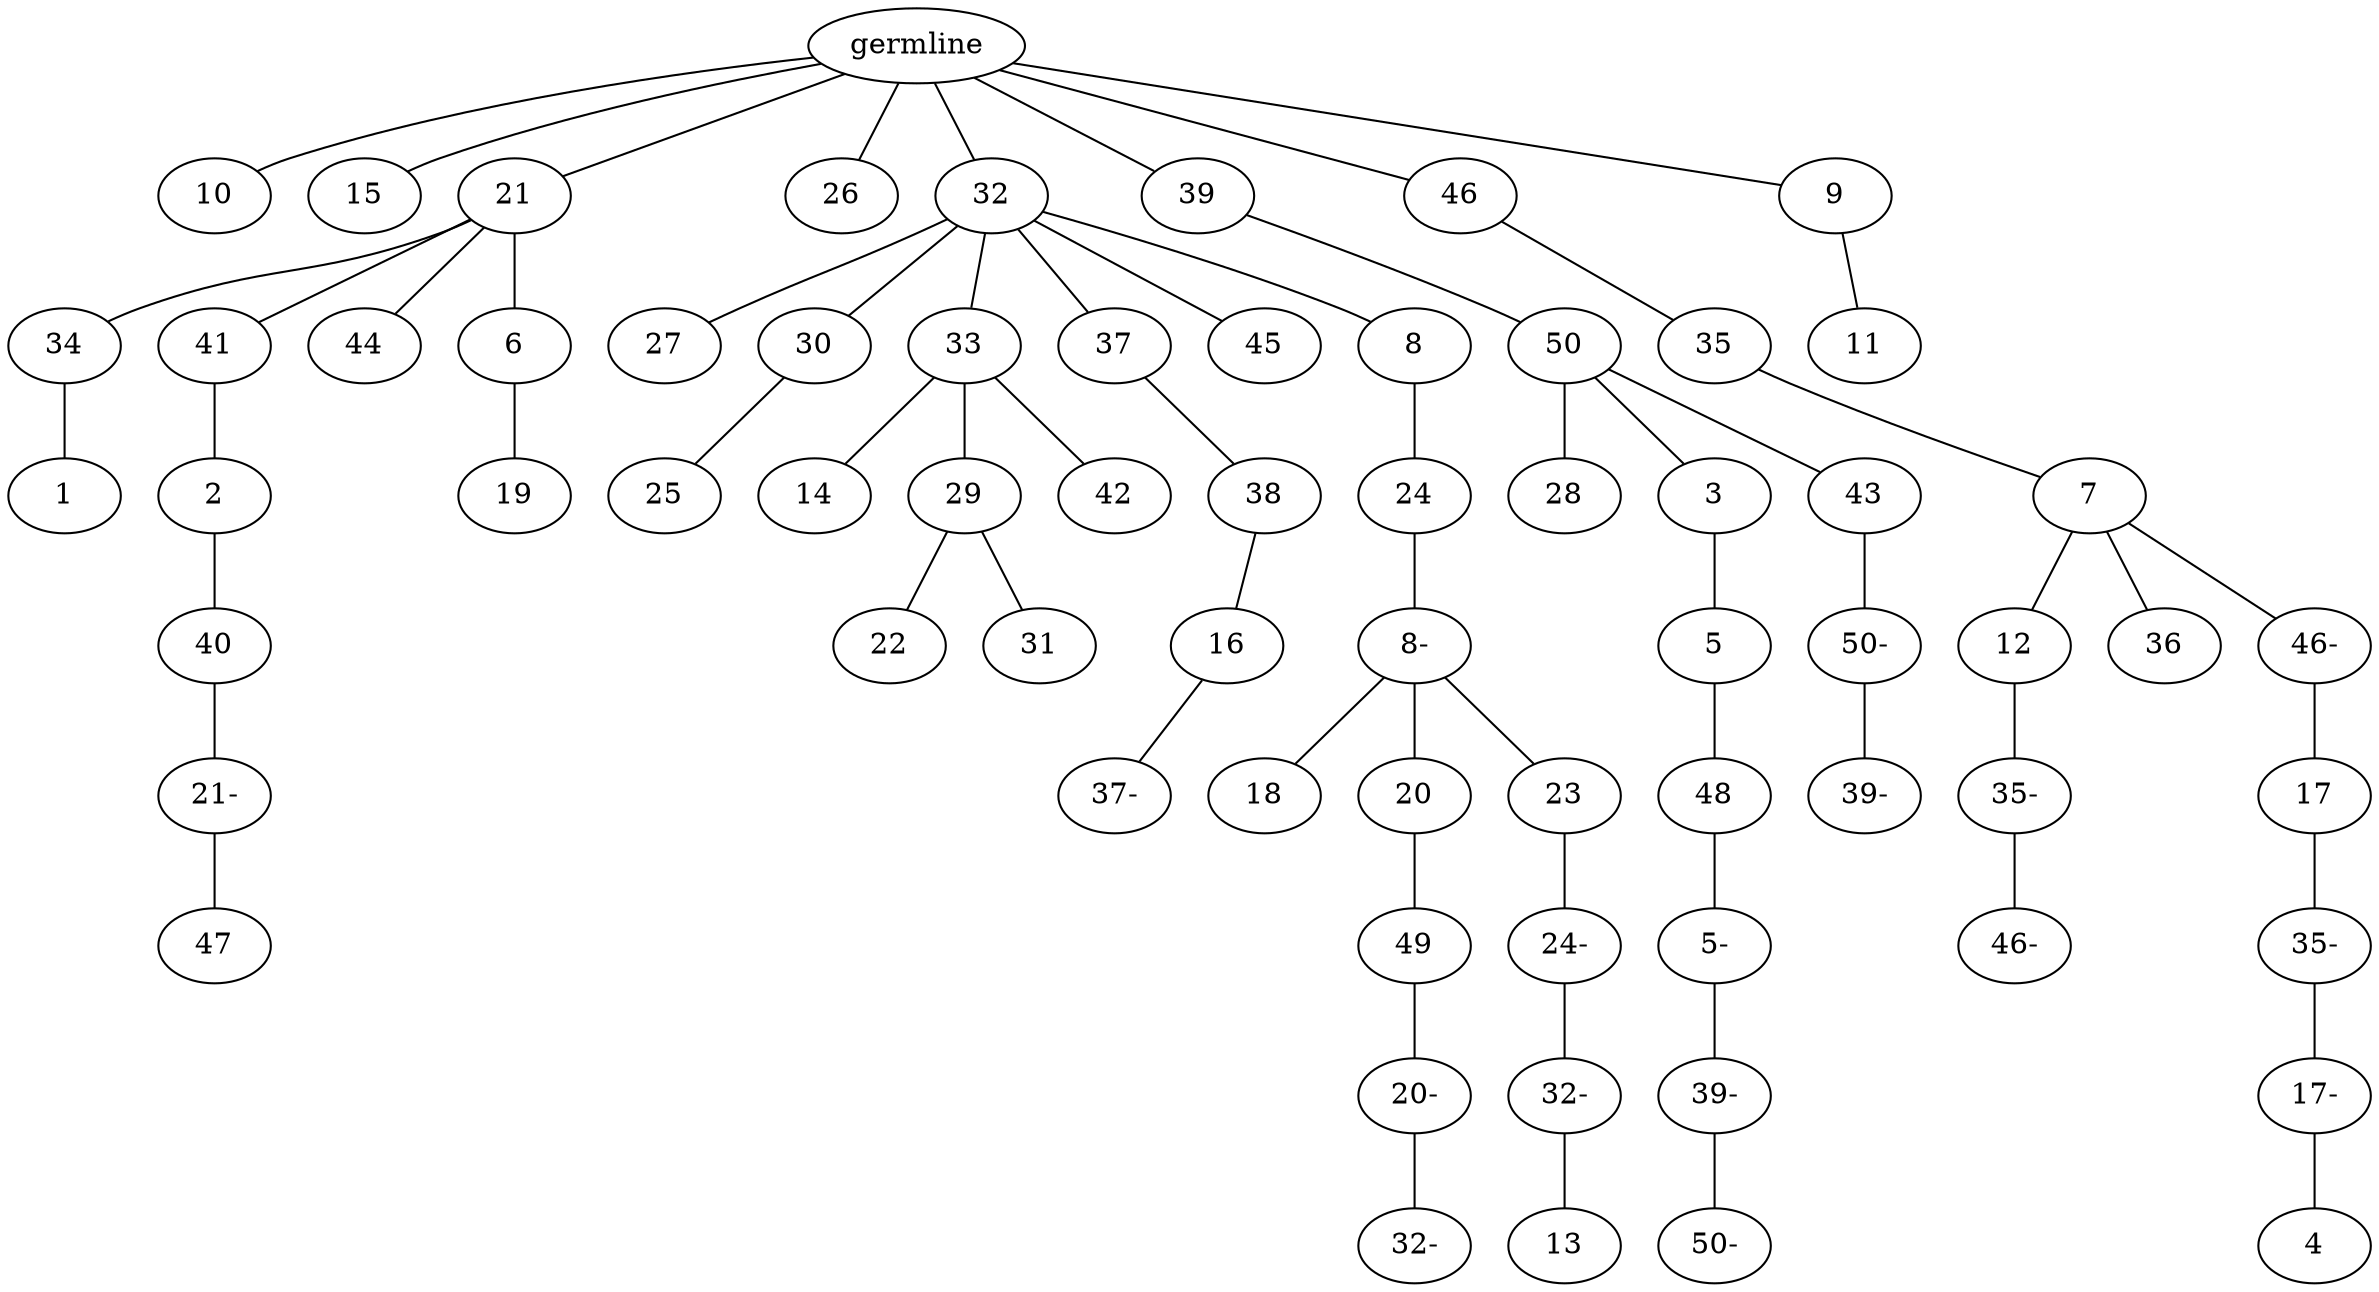 graph tree {
    "140265225872864" [label="germline"];
    "140265225249312" [label="10"];
    "140265225166272" [label="15"];
    "140265225166656" [label="21"];
    "140265225131488" [label="34"];
    "140265225131056" [label="1"];
    "140265225130144" [label="41"];
    "140265225130336" [label="2"];
    "140265225131536" [label="40"];
    "140265225132256" [label="21-"];
    "140265225132688" [label="47"];
    "140265225132064" [label="44"];
    "140265225130864" [label="6"];
    "140265225131440" [label="19"];
    "140265225166464" [label="26"];
    "140265225133120" [label="32"];
    "140265225132016" [label="27"];
    "140265225133504" [label="30"];
    "140265225133216" [label="25"];
    "140265225132352" [label="33"];
    "140265225131968" [label="14"];
    "140265225131104" [label="29"];
    "140265225133264" [label="22"];
    "140265225132304" [label="31"];
    "140265225132160" [label="42"];
    "140265225132784" [label="37"];
    "140265225133840" [label="38"];
    "140265225134032" [label="16"];
    "140265225134288" [label="37-"];
    "140265225133456" [label="45"];
    "140265225132832" [label="8"];
    "140265225133984" [label="24"];
    "140265225134672" [label="8-"];
    "140265225134624" [label="18"];
    "140265225134336" [label="20"];
    "140265225135152" [label="49"];
    "140265225131728" [label="20-"];
    "140265225131392" [label="32-"];
    "140265225130960" [label="23"];
    "140265225130048" [label="24-"];
    "140265225130384" [label="32-"];
    "140265225166752" [label="13"];
    "140265225133024" [label="39"];
    "140265225133792" [label="50"];
    "140265225131824" [label="28"];
    "140265225130768" [label="3"];
    "140265225166080" [label="5"];
    "140265225166704" [label="48"];
    "140265225166368" [label="5-"];
    "140265225165072" [label="39-"];
    "140265225165648" [label="50-"];
    "140265225130240" [label="43"];
    "140265225163152" [label="50-"];
    "140265225165744" [label="39-"];
    "140265225132736" [label="46"];
    "140265225130912" [label="35"];
    "140265225164928" [label="7"];
    "140265225165456" [label="12"];
    "140265225166560" [label="35-"];
    "140265225165120" [label="46-"];
    "140265225164784" [label="36"];
    "140265225165792" [label="46-"];
    "140265225165840" [label="17"];
    "140265225164544" [label="35-"];
    "140265227291280" [label="17-"];
    "140265227291952" [label="4"];
    "140265225133744" [label="9"];
    "140265225130624" [label="11"];
    "140265225872864" -- "140265225249312";
    "140265225872864" -- "140265225166272";
    "140265225872864" -- "140265225166656";
    "140265225872864" -- "140265225166464";
    "140265225872864" -- "140265225133120";
    "140265225872864" -- "140265225133024";
    "140265225872864" -- "140265225132736";
    "140265225872864" -- "140265225133744";
    "140265225166656" -- "140265225131488";
    "140265225166656" -- "140265225130144";
    "140265225166656" -- "140265225132064";
    "140265225166656" -- "140265225130864";
    "140265225131488" -- "140265225131056";
    "140265225130144" -- "140265225130336";
    "140265225130336" -- "140265225131536";
    "140265225131536" -- "140265225132256";
    "140265225132256" -- "140265225132688";
    "140265225130864" -- "140265225131440";
    "140265225133120" -- "140265225132016";
    "140265225133120" -- "140265225133504";
    "140265225133120" -- "140265225132352";
    "140265225133120" -- "140265225132784";
    "140265225133120" -- "140265225133456";
    "140265225133120" -- "140265225132832";
    "140265225133504" -- "140265225133216";
    "140265225132352" -- "140265225131968";
    "140265225132352" -- "140265225131104";
    "140265225132352" -- "140265225132160";
    "140265225131104" -- "140265225133264";
    "140265225131104" -- "140265225132304";
    "140265225132784" -- "140265225133840";
    "140265225133840" -- "140265225134032";
    "140265225134032" -- "140265225134288";
    "140265225132832" -- "140265225133984";
    "140265225133984" -- "140265225134672";
    "140265225134672" -- "140265225134624";
    "140265225134672" -- "140265225134336";
    "140265225134672" -- "140265225130960";
    "140265225134336" -- "140265225135152";
    "140265225135152" -- "140265225131728";
    "140265225131728" -- "140265225131392";
    "140265225130960" -- "140265225130048";
    "140265225130048" -- "140265225130384";
    "140265225130384" -- "140265225166752";
    "140265225133024" -- "140265225133792";
    "140265225133792" -- "140265225131824";
    "140265225133792" -- "140265225130768";
    "140265225133792" -- "140265225130240";
    "140265225130768" -- "140265225166080";
    "140265225166080" -- "140265225166704";
    "140265225166704" -- "140265225166368";
    "140265225166368" -- "140265225165072";
    "140265225165072" -- "140265225165648";
    "140265225130240" -- "140265225163152";
    "140265225163152" -- "140265225165744";
    "140265225132736" -- "140265225130912";
    "140265225130912" -- "140265225164928";
    "140265225164928" -- "140265225165456";
    "140265225164928" -- "140265225164784";
    "140265225164928" -- "140265225165792";
    "140265225165456" -- "140265225166560";
    "140265225166560" -- "140265225165120";
    "140265225165792" -- "140265225165840";
    "140265225165840" -- "140265225164544";
    "140265225164544" -- "140265227291280";
    "140265227291280" -- "140265227291952";
    "140265225133744" -- "140265225130624";
}
